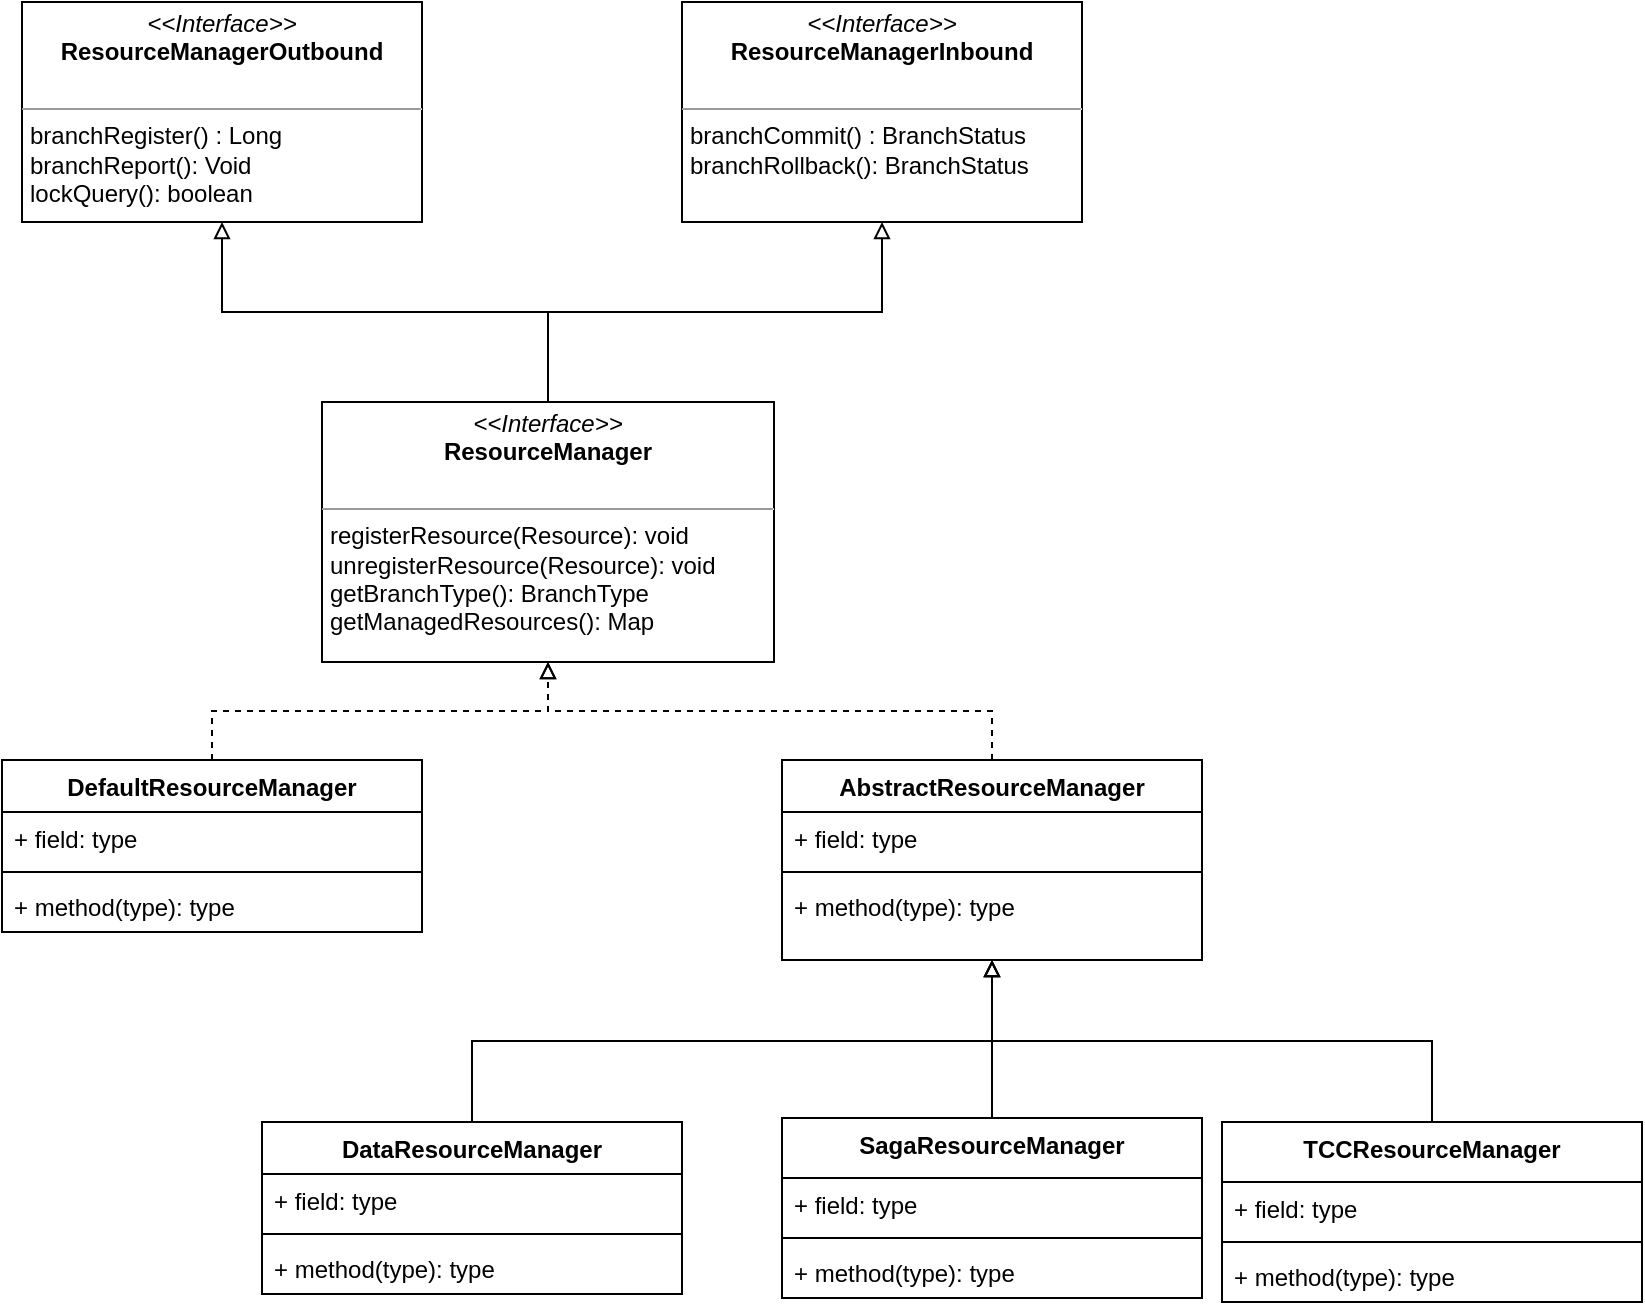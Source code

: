 <mxfile version="14.4.9" type="github">
  <diagram id="o7zCWSdlwjhEo8UM8fDb" name="Page-1">
    <mxGraphModel dx="1090" dy="547" grid="1" gridSize="10" guides="1" tooltips="1" connect="1" arrows="1" fold="1" page="1" pageScale="1" pageWidth="827" pageHeight="1169" math="0" shadow="0">
      <root>
        <mxCell id="0" />
        <mxCell id="1" parent="0" />
        <mxCell id="C-vi821LnxxrJohOB0C7-4" value="&lt;p style=&quot;margin: 0px ; margin-top: 4px ; text-align: center&quot;&gt;&lt;i&gt;&amp;lt;&amp;lt;Interface&amp;gt;&amp;gt;&lt;/i&gt;&lt;br&gt;&lt;b&gt;ResourceManagerOutbound&lt;/b&gt;&lt;/p&gt;&lt;p style=&quot;margin: 0px ; margin-left: 4px&quot;&gt;&lt;br&gt;&lt;/p&gt;&lt;hr size=&quot;1&quot;&gt;&lt;p style=&quot;margin: 0px ; margin-left: 4px&quot;&gt;branchRegister() : Long&lt;br&gt;branchReport(): Void&lt;/p&gt;&lt;p style=&quot;margin: 0px ; margin-left: 4px&quot;&gt;lockQuery(): boolean&lt;/p&gt;" style="verticalAlign=top;align=left;overflow=fill;fontSize=12;fontFamily=Helvetica;html=1;" vertex="1" parent="1">
          <mxGeometry x="50" y="120" width="200" height="110" as="geometry" />
        </mxCell>
        <mxCell id="C-vi821LnxxrJohOB0C7-5" value="&lt;p style=&quot;margin: 0px ; margin-top: 4px ; text-align: center&quot;&gt;&lt;i&gt;&amp;lt;&amp;lt;Interface&amp;gt;&amp;gt;&lt;/i&gt;&lt;br&gt;&lt;b&gt;ResourceManagerInbound&lt;/b&gt;&lt;/p&gt;&lt;p style=&quot;margin: 0px ; margin-left: 4px&quot;&gt;&lt;br&gt;&lt;/p&gt;&lt;hr size=&quot;1&quot;&gt;&lt;p style=&quot;margin: 0px ; margin-left: 4px&quot;&gt;branchCommit() : BranchStatus&lt;br&gt;branchRollback(): BranchStatus&lt;/p&gt;&lt;p style=&quot;margin: 0px ; margin-left: 4px&quot;&gt;&lt;br&gt;&lt;/p&gt;" style="verticalAlign=top;align=left;overflow=fill;fontSize=12;fontFamily=Helvetica;html=1;" vertex="1" parent="1">
          <mxGeometry x="380" y="120" width="200" height="110" as="geometry" />
        </mxCell>
        <mxCell id="C-vi821LnxxrJohOB0C7-8" style="edgeStyle=orthogonalEdgeStyle;rounded=0;orthogonalLoop=1;jettySize=auto;html=1;exitX=0.5;exitY=0;exitDx=0;exitDy=0;entryX=0.5;entryY=1;entryDx=0;entryDy=0;endArrow=block;endFill=0;" edge="1" parent="1" source="C-vi821LnxxrJohOB0C7-6" target="C-vi821LnxxrJohOB0C7-4">
          <mxGeometry relative="1" as="geometry" />
        </mxCell>
        <mxCell id="C-vi821LnxxrJohOB0C7-13" style="edgeStyle=orthogonalEdgeStyle;rounded=0;orthogonalLoop=1;jettySize=auto;html=1;exitX=0.5;exitY=0;exitDx=0;exitDy=0;entryX=0.5;entryY=1;entryDx=0;entryDy=0;endArrow=block;endFill=0;" edge="1" parent="1" source="C-vi821LnxxrJohOB0C7-6" target="C-vi821LnxxrJohOB0C7-5">
          <mxGeometry relative="1" as="geometry" />
        </mxCell>
        <mxCell id="C-vi821LnxxrJohOB0C7-6" value="&lt;p style=&quot;margin: 0px ; margin-top: 4px ; text-align: center&quot;&gt;&lt;i&gt;&amp;lt;&amp;lt;Interface&amp;gt;&amp;gt;&lt;/i&gt;&lt;br&gt;&lt;b&gt;ResourceManager&lt;/b&gt;&lt;/p&gt;&lt;p style=&quot;margin: 0px ; margin-left: 4px&quot;&gt;&lt;br&gt;&lt;/p&gt;&lt;hr size=&quot;1&quot;&gt;&lt;p style=&quot;margin: 0px ; margin-left: 4px&quot;&gt;registerResource(Resource): void&lt;/p&gt;&lt;p style=&quot;margin: 0px ; margin-left: 4px&quot;&gt;unregisterResource(Resource): void&amp;nbsp;&lt;/p&gt;&lt;p style=&quot;margin: 0px ; margin-left: 4px&quot;&gt;getBranchType(): BranchType&lt;/p&gt;&lt;p style=&quot;margin: 0px ; margin-left: 4px&quot;&gt;getManagedResources(): Map&lt;/p&gt;" style="verticalAlign=top;align=left;overflow=fill;fontSize=12;fontFamily=Helvetica;html=1;" vertex="1" parent="1">
          <mxGeometry x="200" y="320" width="226" height="130" as="geometry" />
        </mxCell>
        <mxCell id="C-vi821LnxxrJohOB0C7-34" style="edgeStyle=orthogonalEdgeStyle;rounded=0;orthogonalLoop=1;jettySize=auto;html=1;exitX=0.5;exitY=0;exitDx=0;exitDy=0;entryX=0.5;entryY=1;entryDx=0;entryDy=0;endArrow=block;endFill=0;dashed=1;" edge="1" parent="1" source="C-vi821LnxxrJohOB0C7-14" target="C-vi821LnxxrJohOB0C7-6">
          <mxGeometry relative="1" as="geometry" />
        </mxCell>
        <mxCell id="C-vi821LnxxrJohOB0C7-14" value="DefaultResourceManager" style="swimlane;fontStyle=1;align=center;verticalAlign=top;childLayout=stackLayout;horizontal=1;startSize=26;horizontalStack=0;resizeParent=1;resizeParentMax=0;resizeLast=0;collapsible=1;marginBottom=0;" vertex="1" parent="1">
          <mxGeometry x="40" y="499" width="210" height="86" as="geometry" />
        </mxCell>
        <mxCell id="C-vi821LnxxrJohOB0C7-15" value="+ field: type" style="text;strokeColor=none;fillColor=none;align=left;verticalAlign=top;spacingLeft=4;spacingRight=4;overflow=hidden;rotatable=0;points=[[0,0.5],[1,0.5]];portConstraint=eastwest;" vertex="1" parent="C-vi821LnxxrJohOB0C7-14">
          <mxGeometry y="26" width="210" height="26" as="geometry" />
        </mxCell>
        <mxCell id="C-vi821LnxxrJohOB0C7-16" value="" style="line;strokeWidth=1;fillColor=none;align=left;verticalAlign=middle;spacingTop=-1;spacingLeft=3;spacingRight=3;rotatable=0;labelPosition=right;points=[];portConstraint=eastwest;" vertex="1" parent="C-vi821LnxxrJohOB0C7-14">
          <mxGeometry y="52" width="210" height="8" as="geometry" />
        </mxCell>
        <mxCell id="C-vi821LnxxrJohOB0C7-17" value="+ method(type): type" style="text;strokeColor=none;fillColor=none;align=left;verticalAlign=top;spacingLeft=4;spacingRight=4;overflow=hidden;rotatable=0;points=[[0,0.5],[1,0.5]];portConstraint=eastwest;" vertex="1" parent="C-vi821LnxxrJohOB0C7-14">
          <mxGeometry y="60" width="210" height="26" as="geometry" />
        </mxCell>
        <mxCell id="C-vi821LnxxrJohOB0C7-35" style="edgeStyle=orthogonalEdgeStyle;rounded=0;orthogonalLoop=1;jettySize=auto;html=1;exitX=0.5;exitY=0;exitDx=0;exitDy=0;entryX=0.5;entryY=1;entryDx=0;entryDy=0;dashed=1;endArrow=block;endFill=0;" edge="1" parent="1" source="C-vi821LnxxrJohOB0C7-18" target="C-vi821LnxxrJohOB0C7-6">
          <mxGeometry relative="1" as="geometry" />
        </mxCell>
        <mxCell id="C-vi821LnxxrJohOB0C7-18" value="AbstractResourceManager" style="swimlane;fontStyle=1;align=center;verticalAlign=top;childLayout=stackLayout;horizontal=1;startSize=26;horizontalStack=0;resizeParent=1;resizeParentMax=0;resizeLast=0;collapsible=1;marginBottom=0;" vertex="1" parent="1">
          <mxGeometry x="430" y="499" width="210" height="100" as="geometry" />
        </mxCell>
        <mxCell id="C-vi821LnxxrJohOB0C7-19" value="+ field: type" style="text;strokeColor=none;fillColor=none;align=left;verticalAlign=top;spacingLeft=4;spacingRight=4;overflow=hidden;rotatable=0;points=[[0,0.5],[1,0.5]];portConstraint=eastwest;" vertex="1" parent="C-vi821LnxxrJohOB0C7-18">
          <mxGeometry y="26" width="210" height="26" as="geometry" />
        </mxCell>
        <mxCell id="C-vi821LnxxrJohOB0C7-20" value="" style="line;strokeWidth=1;fillColor=none;align=left;verticalAlign=middle;spacingTop=-1;spacingLeft=3;spacingRight=3;rotatable=0;labelPosition=right;points=[];portConstraint=eastwest;" vertex="1" parent="C-vi821LnxxrJohOB0C7-18">
          <mxGeometry y="52" width="210" height="8" as="geometry" />
        </mxCell>
        <mxCell id="C-vi821LnxxrJohOB0C7-21" value="+ method(type): type" style="text;strokeColor=none;fillColor=none;align=left;verticalAlign=top;spacingLeft=4;spacingRight=4;overflow=hidden;rotatable=0;points=[[0,0.5],[1,0.5]];portConstraint=eastwest;" vertex="1" parent="C-vi821LnxxrJohOB0C7-18">
          <mxGeometry y="60" width="210" height="40" as="geometry" />
        </mxCell>
        <mxCell id="C-vi821LnxxrJohOB0C7-48" style="edgeStyle=orthogonalEdgeStyle;rounded=0;orthogonalLoop=1;jettySize=auto;html=1;exitX=0.5;exitY=0;exitDx=0;exitDy=0;endArrow=block;endFill=0;" edge="1" parent="1" source="C-vi821LnxxrJohOB0C7-22" target="C-vi821LnxxrJohOB0C7-18">
          <mxGeometry relative="1" as="geometry" />
        </mxCell>
        <mxCell id="C-vi821LnxxrJohOB0C7-22" value="DataResourceManager" style="swimlane;fontStyle=1;align=center;verticalAlign=top;childLayout=stackLayout;horizontal=1;startSize=26;horizontalStack=0;resizeParent=1;resizeParentMax=0;resizeLast=0;collapsible=1;marginBottom=0;" vertex="1" parent="1">
          <mxGeometry x="170" y="680" width="210" height="86" as="geometry" />
        </mxCell>
        <mxCell id="C-vi821LnxxrJohOB0C7-23" value="+ field: type" style="text;strokeColor=none;fillColor=none;align=left;verticalAlign=top;spacingLeft=4;spacingRight=4;overflow=hidden;rotatable=0;points=[[0,0.5],[1,0.5]];portConstraint=eastwest;" vertex="1" parent="C-vi821LnxxrJohOB0C7-22">
          <mxGeometry y="26" width="210" height="26" as="geometry" />
        </mxCell>
        <mxCell id="C-vi821LnxxrJohOB0C7-24" value="" style="line;strokeWidth=1;fillColor=none;align=left;verticalAlign=middle;spacingTop=-1;spacingLeft=3;spacingRight=3;rotatable=0;labelPosition=right;points=[];portConstraint=eastwest;" vertex="1" parent="C-vi821LnxxrJohOB0C7-22">
          <mxGeometry y="52" width="210" height="8" as="geometry" />
        </mxCell>
        <mxCell id="C-vi821LnxxrJohOB0C7-25" value="+ method(type): type" style="text;strokeColor=none;fillColor=none;align=left;verticalAlign=top;spacingLeft=4;spacingRight=4;overflow=hidden;rotatable=0;points=[[0,0.5],[1,0.5]];portConstraint=eastwest;" vertex="1" parent="C-vi821LnxxrJohOB0C7-22">
          <mxGeometry y="60" width="210" height="26" as="geometry" />
        </mxCell>
        <mxCell id="C-vi821LnxxrJohOB0C7-47" style="edgeStyle=orthogonalEdgeStyle;rounded=0;orthogonalLoop=1;jettySize=auto;html=1;exitX=0.5;exitY=0;exitDx=0;exitDy=0;endArrow=block;endFill=0;" edge="1" parent="1" source="C-vi821LnxxrJohOB0C7-26" target="C-vi821LnxxrJohOB0C7-18">
          <mxGeometry relative="1" as="geometry" />
        </mxCell>
        <mxCell id="C-vi821LnxxrJohOB0C7-26" value="SagaResourceManager" style="swimlane;fontStyle=1;align=center;verticalAlign=top;childLayout=stackLayout;horizontal=1;startSize=30;horizontalStack=0;resizeParent=1;resizeParentMax=0;resizeLast=0;collapsible=1;marginBottom=0;" vertex="1" parent="1">
          <mxGeometry x="430" y="678" width="210" height="90" as="geometry" />
        </mxCell>
        <mxCell id="C-vi821LnxxrJohOB0C7-27" value="+ field: type" style="text;strokeColor=none;fillColor=none;align=left;verticalAlign=top;spacingLeft=4;spacingRight=4;overflow=hidden;rotatable=0;points=[[0,0.5],[1,0.5]];portConstraint=eastwest;" vertex="1" parent="C-vi821LnxxrJohOB0C7-26">
          <mxGeometry y="30" width="210" height="26" as="geometry" />
        </mxCell>
        <mxCell id="C-vi821LnxxrJohOB0C7-28" value="" style="line;strokeWidth=1;fillColor=none;align=left;verticalAlign=middle;spacingTop=-1;spacingLeft=3;spacingRight=3;rotatable=0;labelPosition=right;points=[];portConstraint=eastwest;" vertex="1" parent="C-vi821LnxxrJohOB0C7-26">
          <mxGeometry y="56" width="210" height="8" as="geometry" />
        </mxCell>
        <mxCell id="C-vi821LnxxrJohOB0C7-29" value="+ method(type): type" style="text;strokeColor=none;fillColor=none;align=left;verticalAlign=top;spacingLeft=4;spacingRight=4;overflow=hidden;rotatable=0;points=[[0,0.5],[1,0.5]];portConstraint=eastwest;" vertex="1" parent="C-vi821LnxxrJohOB0C7-26">
          <mxGeometry y="64" width="210" height="26" as="geometry" />
        </mxCell>
        <mxCell id="C-vi821LnxxrJohOB0C7-49" style="edgeStyle=orthogonalEdgeStyle;rounded=0;orthogonalLoop=1;jettySize=auto;html=1;exitX=0.5;exitY=0;exitDx=0;exitDy=0;endArrow=block;endFill=0;" edge="1" parent="1" source="C-vi821LnxxrJohOB0C7-30" target="C-vi821LnxxrJohOB0C7-18">
          <mxGeometry relative="1" as="geometry" />
        </mxCell>
        <mxCell id="C-vi821LnxxrJohOB0C7-30" value="TCCResourceManager" style="swimlane;fontStyle=1;align=center;verticalAlign=top;childLayout=stackLayout;horizontal=1;startSize=30;horizontalStack=0;resizeParent=1;resizeParentMax=0;resizeLast=0;collapsible=1;marginBottom=0;" vertex="1" parent="1">
          <mxGeometry x="650" y="680" width="210" height="90" as="geometry" />
        </mxCell>
        <mxCell id="C-vi821LnxxrJohOB0C7-31" value="+ field: type" style="text;strokeColor=none;fillColor=none;align=left;verticalAlign=top;spacingLeft=4;spacingRight=4;overflow=hidden;rotatable=0;points=[[0,0.5],[1,0.5]];portConstraint=eastwest;" vertex="1" parent="C-vi821LnxxrJohOB0C7-30">
          <mxGeometry y="30" width="210" height="26" as="geometry" />
        </mxCell>
        <mxCell id="C-vi821LnxxrJohOB0C7-32" value="" style="line;strokeWidth=1;fillColor=none;align=left;verticalAlign=middle;spacingTop=-1;spacingLeft=3;spacingRight=3;rotatable=0;labelPosition=right;points=[];portConstraint=eastwest;" vertex="1" parent="C-vi821LnxxrJohOB0C7-30">
          <mxGeometry y="56" width="210" height="8" as="geometry" />
        </mxCell>
        <mxCell id="C-vi821LnxxrJohOB0C7-33" value="+ method(type): type" style="text;strokeColor=none;fillColor=none;align=left;verticalAlign=top;spacingLeft=4;spacingRight=4;overflow=hidden;rotatable=0;points=[[0,0.5],[1,0.5]];portConstraint=eastwest;" vertex="1" parent="C-vi821LnxxrJohOB0C7-30">
          <mxGeometry y="64" width="210" height="26" as="geometry" />
        </mxCell>
      </root>
    </mxGraphModel>
  </diagram>
</mxfile>
